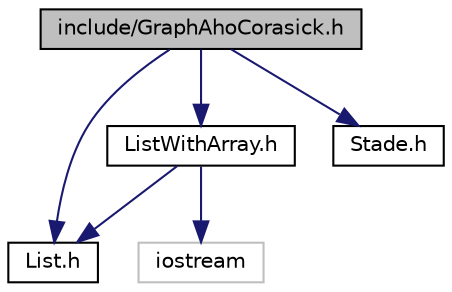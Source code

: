 digraph "include/GraphAhoCorasick.h"
{
  edge [fontname="Helvetica",fontsize="10",labelfontname="Helvetica",labelfontsize="10"];
  node [fontname="Helvetica",fontsize="10",shape=record];
  Node1 [label="include/GraphAhoCorasick.h",height=0.2,width=0.4,color="black", fillcolor="grey75", style="filled", fontcolor="black"];
  Node1 -> Node2 [color="midnightblue",fontsize="10",style="solid"];
  Node2 [label="List.h",height=0.2,width=0.4,color="black", fillcolor="white", style="filled",URL="$_list_8h.html"];
  Node1 -> Node3 [color="midnightblue",fontsize="10",style="solid"];
  Node3 [label="ListWithArray.h",height=0.2,width=0.4,color="black", fillcolor="white", style="filled",URL="$_list_with_array_8h.html"];
  Node3 -> Node4 [color="midnightblue",fontsize="10",style="solid"];
  Node4 [label="iostream",height=0.2,width=0.4,color="grey75", fillcolor="white", style="filled"];
  Node3 -> Node2 [color="midnightblue",fontsize="10",style="solid"];
  Node1 -> Node5 [color="midnightblue",fontsize="10",style="solid"];
  Node5 [label="Stade.h",height=0.2,width=0.4,color="black", fillcolor="white", style="filled",URL="$_stade_8h.html"];
}
